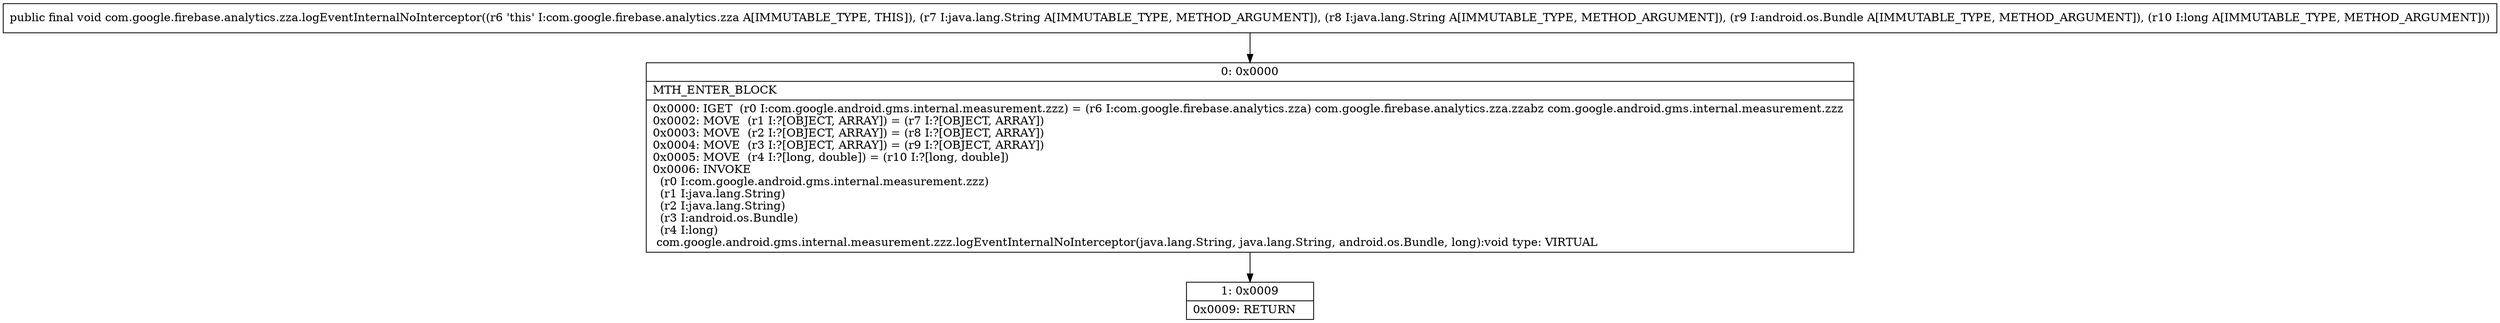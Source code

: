 digraph "CFG forcom.google.firebase.analytics.zza.logEventInternalNoInterceptor(Ljava\/lang\/String;Ljava\/lang\/String;Landroid\/os\/Bundle;J)V" {
Node_0 [shape=record,label="{0\:\ 0x0000|MTH_ENTER_BLOCK\l|0x0000: IGET  (r0 I:com.google.android.gms.internal.measurement.zzz) = (r6 I:com.google.firebase.analytics.zza) com.google.firebase.analytics.zza.zzabz com.google.android.gms.internal.measurement.zzz \l0x0002: MOVE  (r1 I:?[OBJECT, ARRAY]) = (r7 I:?[OBJECT, ARRAY]) \l0x0003: MOVE  (r2 I:?[OBJECT, ARRAY]) = (r8 I:?[OBJECT, ARRAY]) \l0x0004: MOVE  (r3 I:?[OBJECT, ARRAY]) = (r9 I:?[OBJECT, ARRAY]) \l0x0005: MOVE  (r4 I:?[long, double]) = (r10 I:?[long, double]) \l0x0006: INVOKE  \l  (r0 I:com.google.android.gms.internal.measurement.zzz)\l  (r1 I:java.lang.String)\l  (r2 I:java.lang.String)\l  (r3 I:android.os.Bundle)\l  (r4 I:long)\l com.google.android.gms.internal.measurement.zzz.logEventInternalNoInterceptor(java.lang.String, java.lang.String, android.os.Bundle, long):void type: VIRTUAL \l}"];
Node_1 [shape=record,label="{1\:\ 0x0009|0x0009: RETURN   \l}"];
MethodNode[shape=record,label="{public final void com.google.firebase.analytics.zza.logEventInternalNoInterceptor((r6 'this' I:com.google.firebase.analytics.zza A[IMMUTABLE_TYPE, THIS]), (r7 I:java.lang.String A[IMMUTABLE_TYPE, METHOD_ARGUMENT]), (r8 I:java.lang.String A[IMMUTABLE_TYPE, METHOD_ARGUMENT]), (r9 I:android.os.Bundle A[IMMUTABLE_TYPE, METHOD_ARGUMENT]), (r10 I:long A[IMMUTABLE_TYPE, METHOD_ARGUMENT])) }"];
MethodNode -> Node_0;
Node_0 -> Node_1;
}

